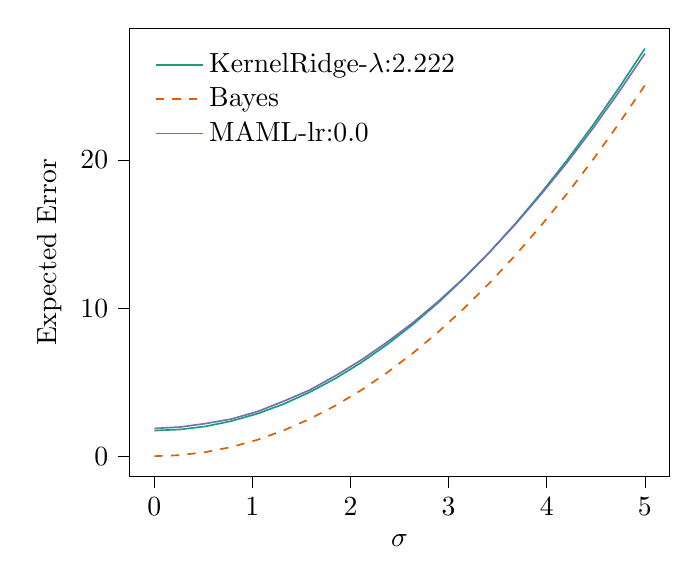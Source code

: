 % This file was created with tikzplotlib v0.10.1.
\begin{tikzpicture}

\definecolor{chocolate217952}{RGB}{217,95,2}
\definecolor{darkcyan27158119}{RGB}{27,158,119}
\definecolor{darkgray176}{RGB}{176,176,176}
\definecolor{lightslategray117112179}{RGB}{117,112,179}

\begin{axis}[
legend cell align={left},
legend style={
  fill opacity=0.8,
  draw opacity=1,
  text opacity=1,
  at={(0.03,0.97)},
  anchor=north west,
  draw=none
},
tick align=outside,
tick pos=left,
x grid style={darkgray176},
xlabel={\(\displaystyle \sigma\)},
xmin=-0.25, xmax=5.25,
xtick style={color=black},
y grid style={darkgray176},
ylabel={Expected Error},
ymin=-1.376, ymax=28.906,
ytick style={color=black}
]
\addplot [semithick, darkcyan27158119]
table {%
0 1.73
0.263 1.802
0.526 2.016
0.789 2.374
1.053 2.874
1.316 3.517
1.579 4.303
1.842 5.232
2.105 6.305
2.368 7.519
2.632 8.877
2.895 10.378
3.158 12.022
3.421 13.809
3.684 15.738
3.947 17.811
4.211 20.026
4.474 22.384
4.737 24.886
5 27.53
};
\addlegendentry{KernelRidge-$\lambda$:2.222}
\addplot [semithick, chocolate217952, dashed]
table {%
0 0
0.263 0.069
0.526 0.278
0.789 0.625
1.053 1.11
1.316 1.735
1.579 2.498
1.842 3.4
2.105 4.441
2.368 5.621
2.632 6.939
2.895 8.397
3.158 9.993
3.421 11.727
3.684 13.601
3.947 15.613
4.211 17.765
4.474 20.054
4.737 22.483
5 25.051
};
\addlegendentry{Bayes}
\addplot [semithick, lightslategray117112179]
table {%
0 1.872
0.263 1.97
0.526 2.206
0.789 2.515
1.053 3.018
1.316 3.706
1.579 4.451
1.842 5.415
2.105 6.475
2.368 7.68
2.632 8.995
2.895 10.46
3.158 12.055
3.421 13.809
3.684 15.691
3.947 17.725
4.211 19.868
4.474 22.174
4.737 24.616
5 27.19
};
\addlegendentry{MAML-lr:0.0}
\end{axis}

\end{tikzpicture}
